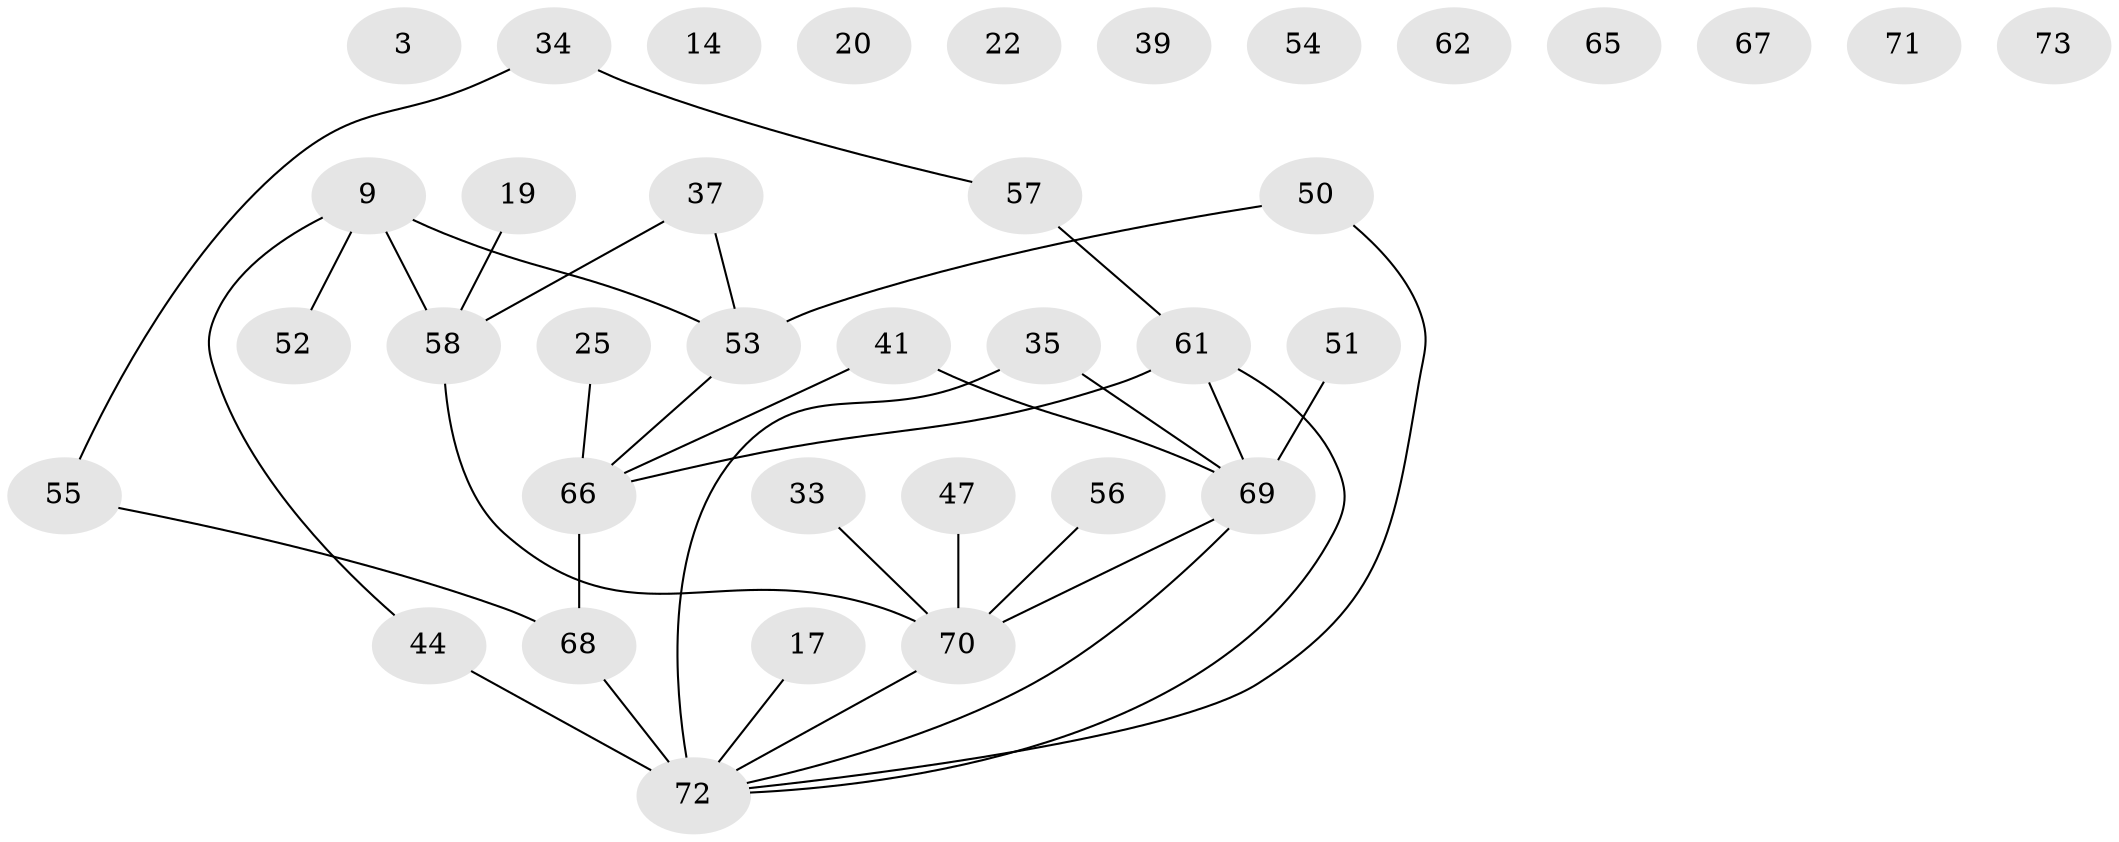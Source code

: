 // original degree distribution, {4: 0.1095890410958904, 0: 0.136986301369863, 2: 0.2602739726027397, 3: 0.2054794520547945, 5: 0.0821917808219178, 1: 0.1643835616438356, 6: 0.0273972602739726, 7: 0.0136986301369863}
// Generated by graph-tools (version 1.1) at 2025/39/03/09/25 04:39:30]
// undirected, 36 vertices, 34 edges
graph export_dot {
graph [start="1"]
  node [color=gray90,style=filled];
  3;
  9 [super="+1"];
  14;
  17;
  19;
  20;
  22;
  25;
  33;
  34;
  35 [super="+2+18"];
  37;
  39;
  41;
  44;
  47;
  50;
  51;
  52;
  53 [super="+5+48"];
  54;
  55;
  56;
  57;
  58 [super="+13"];
  61 [super="+36+32"];
  62;
  65 [super="+11"];
  66 [super="+64"];
  67;
  68;
  69 [super="+7+40+43+49"];
  70 [super="+26"];
  71;
  72 [super="+21+45+31+63+60"];
  73;
  9 -- 58;
  9 -- 44;
  9 -- 52;
  9 -- 53 [weight=2];
  17 -- 72;
  19 -- 58;
  25 -- 66;
  33 -- 70;
  34 -- 55;
  34 -- 57;
  35 -- 69 [weight=3];
  35 -- 72 [weight=4];
  37 -- 58;
  37 -- 53;
  41 -- 66;
  41 -- 69 [weight=2];
  44 -- 72 [weight=6];
  47 -- 70;
  50 -- 53;
  50 -- 72;
  51 -- 69;
  53 -- 66;
  55 -- 68;
  56 -- 70;
  57 -- 61;
  58 -- 70;
  61 -- 69;
  61 -- 66;
  61 -- 72;
  66 -- 68;
  68 -- 72 [weight=3];
  69 -- 70 [weight=2];
  69 -- 72 [weight=3];
  70 -- 72;
}
